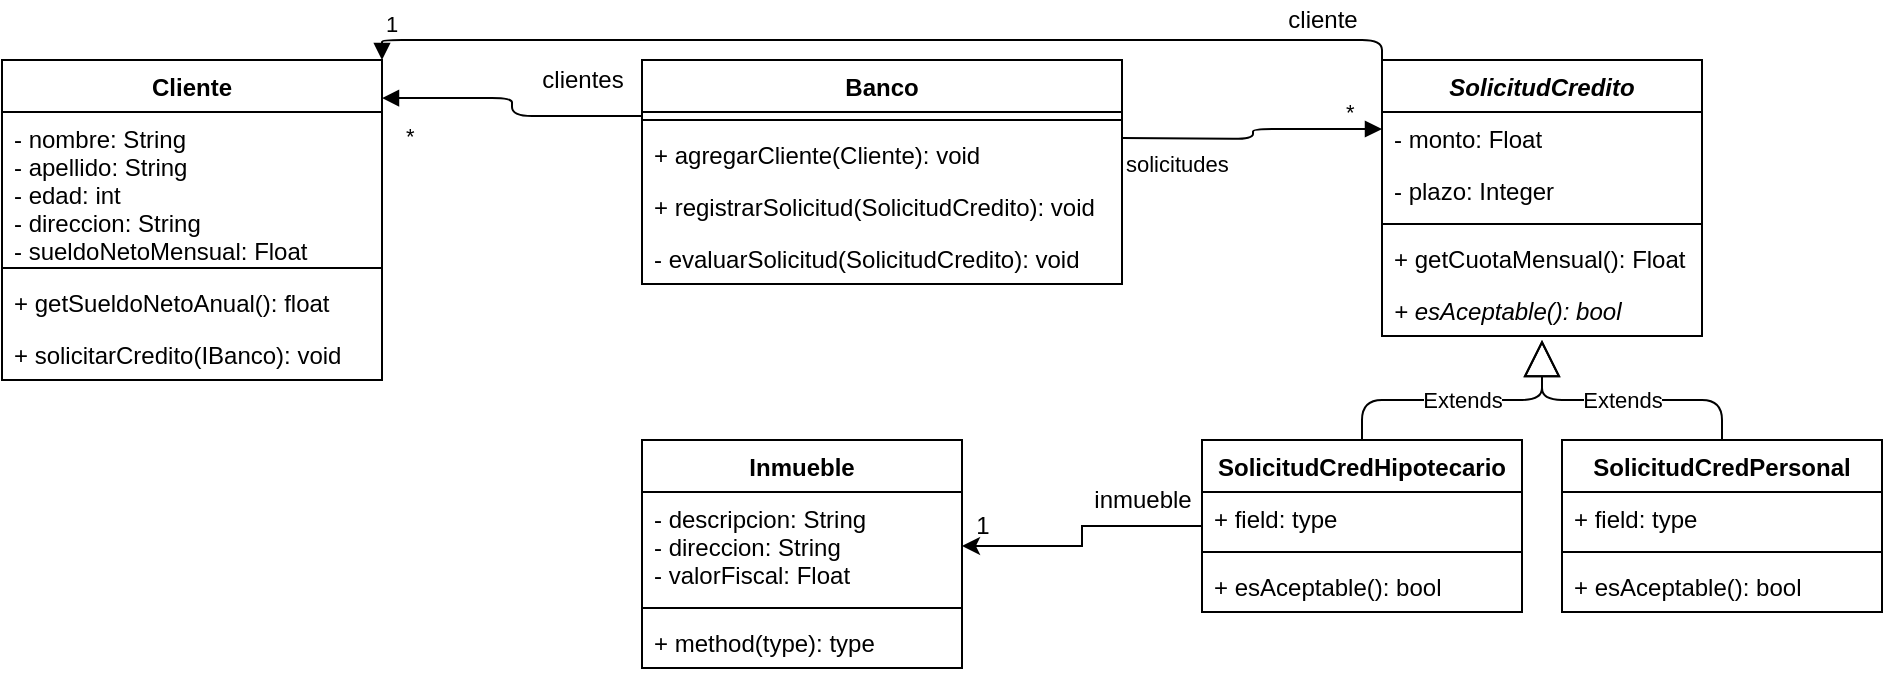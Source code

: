 <mxfile version="15.3.7" type="device"><diagram id="laRiFnYKPebHYjGavf6Z" name="Page-1"><mxGraphModel dx="1102" dy="582" grid="1" gridSize="10" guides="1" tooltips="1" connect="1" arrows="1" fold="1" page="1" pageScale="1" pageWidth="827" pageHeight="1169" math="0" shadow="0"><root><mxCell id="0"/><mxCell id="1" parent="0"/><mxCell id="9lCMgLtBFLDoEyrV56jd-1" value="Cliente" style="swimlane;fontStyle=1;align=center;verticalAlign=top;childLayout=stackLayout;horizontal=1;startSize=26;horizontalStack=0;resizeParent=1;resizeParentMax=0;resizeLast=0;collapsible=1;marginBottom=0;" vertex="1" parent="1"><mxGeometry x="30" y="30" width="190" height="160" as="geometry"/></mxCell><mxCell id="9lCMgLtBFLDoEyrV56jd-2" value="- nombre: String&#10;- apellido: String&#10;- edad: int&#10;- direccion: String&#10;- sueldoNetoMensual: Float" style="text;strokeColor=none;fillColor=none;align=left;verticalAlign=top;spacingLeft=4;spacingRight=4;overflow=hidden;rotatable=0;points=[[0,0.5],[1,0.5]];portConstraint=eastwest;" vertex="1" parent="9lCMgLtBFLDoEyrV56jd-1"><mxGeometry y="26" width="190" height="74" as="geometry"/></mxCell><mxCell id="9lCMgLtBFLDoEyrV56jd-3" value="" style="line;strokeWidth=1;fillColor=none;align=left;verticalAlign=middle;spacingTop=-1;spacingLeft=3;spacingRight=3;rotatable=0;labelPosition=right;points=[];portConstraint=eastwest;" vertex="1" parent="9lCMgLtBFLDoEyrV56jd-1"><mxGeometry y="100" width="190" height="8" as="geometry"/></mxCell><mxCell id="9lCMgLtBFLDoEyrV56jd-4" value="+ getSueldoNetoAnual(): float" style="text;strokeColor=none;fillColor=none;align=left;verticalAlign=top;spacingLeft=4;spacingRight=4;overflow=hidden;rotatable=0;points=[[0,0.5],[1,0.5]];portConstraint=eastwest;" vertex="1" parent="9lCMgLtBFLDoEyrV56jd-1"><mxGeometry y="108" width="190" height="26" as="geometry"/></mxCell><mxCell id="9lCMgLtBFLDoEyrV56jd-5" value="+ solicitarCredito(IBanco): void" style="text;strokeColor=none;fillColor=none;align=left;verticalAlign=top;spacingLeft=4;spacingRight=4;overflow=hidden;rotatable=0;points=[[0,0.5],[1,0.5]];portConstraint=eastwest;" vertex="1" parent="9lCMgLtBFLDoEyrV56jd-1"><mxGeometry y="134" width="190" height="26" as="geometry"/></mxCell><mxCell id="9lCMgLtBFLDoEyrV56jd-6" value="Banco" style="swimlane;fontStyle=1;align=center;verticalAlign=top;childLayout=stackLayout;horizontal=1;startSize=26;horizontalStack=0;resizeParent=1;resizeParentMax=0;resizeLast=0;collapsible=1;marginBottom=0;" vertex="1" parent="1"><mxGeometry x="350" y="30" width="240" height="112" as="geometry"/></mxCell><mxCell id="9lCMgLtBFLDoEyrV56jd-8" value="" style="line;strokeWidth=1;fillColor=none;align=left;verticalAlign=middle;spacingTop=-1;spacingLeft=3;spacingRight=3;rotatable=0;labelPosition=right;points=[];portConstraint=eastwest;" vertex="1" parent="9lCMgLtBFLDoEyrV56jd-6"><mxGeometry y="26" width="240" height="8" as="geometry"/></mxCell><mxCell id="9lCMgLtBFLDoEyrV56jd-9" value="+ agregarCliente(Cliente): void" style="text;strokeColor=none;fillColor=none;align=left;verticalAlign=top;spacingLeft=4;spacingRight=4;overflow=hidden;rotatable=0;points=[[0,0.5],[1,0.5]];portConstraint=eastwest;" vertex="1" parent="9lCMgLtBFLDoEyrV56jd-6"><mxGeometry y="34" width="240" height="26" as="geometry"/></mxCell><mxCell id="9lCMgLtBFLDoEyrV56jd-25" value="+ registrarSolicitud(SolicitudCredito): void" style="text;strokeColor=none;fillColor=none;align=left;verticalAlign=top;spacingLeft=4;spacingRight=4;overflow=hidden;rotatable=0;points=[[0,0.5],[1,0.5]];portConstraint=eastwest;" vertex="1" parent="9lCMgLtBFLDoEyrV56jd-6"><mxGeometry y="60" width="240" height="26" as="geometry"/></mxCell><mxCell id="9lCMgLtBFLDoEyrV56jd-26" value="- evaluarSolicitud(SolicitudCredito): void" style="text;strokeColor=none;fillColor=none;align=left;verticalAlign=top;spacingLeft=4;spacingRight=4;overflow=hidden;rotatable=0;points=[[0,0.5],[1,0.5]];portConstraint=eastwest;" vertex="1" parent="9lCMgLtBFLDoEyrV56jd-6"><mxGeometry y="86" width="240" height="26" as="geometry"/></mxCell><mxCell id="9lCMgLtBFLDoEyrV56jd-10" value="SolicitudCredito" style="swimlane;fontStyle=3;align=center;verticalAlign=top;childLayout=stackLayout;horizontal=1;startSize=26;horizontalStack=0;resizeParent=1;resizeParentMax=0;resizeLast=0;collapsible=1;marginBottom=0;" vertex="1" parent="1"><mxGeometry x="720" y="30" width="160" height="138" as="geometry"/></mxCell><mxCell id="9lCMgLtBFLDoEyrV56jd-11" value="- monto: Float" style="text;strokeColor=none;fillColor=none;align=left;verticalAlign=top;spacingLeft=4;spacingRight=4;overflow=hidden;rotatable=0;points=[[0,0.5],[1,0.5]];portConstraint=eastwest;" vertex="1" parent="9lCMgLtBFLDoEyrV56jd-10"><mxGeometry y="26" width="160" height="26" as="geometry"/></mxCell><mxCell id="9lCMgLtBFLDoEyrV56jd-32" value="- plazo: Integer" style="text;strokeColor=none;fillColor=none;align=left;verticalAlign=top;spacingLeft=4;spacingRight=4;overflow=hidden;rotatable=0;points=[[0,0.5],[1,0.5]];portConstraint=eastwest;" vertex="1" parent="9lCMgLtBFLDoEyrV56jd-10"><mxGeometry y="52" width="160" height="26" as="geometry"/></mxCell><mxCell id="9lCMgLtBFLDoEyrV56jd-12" value="" style="line;strokeWidth=1;fillColor=none;align=left;verticalAlign=middle;spacingTop=-1;spacingLeft=3;spacingRight=3;rotatable=0;labelPosition=right;points=[];portConstraint=eastwest;" vertex="1" parent="9lCMgLtBFLDoEyrV56jd-10"><mxGeometry y="78" width="160" height="8" as="geometry"/></mxCell><mxCell id="9lCMgLtBFLDoEyrV56jd-13" value="+ getCuotaMensual(): Float" style="text;strokeColor=none;fillColor=none;align=left;verticalAlign=top;spacingLeft=4;spacingRight=4;overflow=hidden;rotatable=0;points=[[0,0.5],[1,0.5]];portConstraint=eastwest;" vertex="1" parent="9lCMgLtBFLDoEyrV56jd-10"><mxGeometry y="86" width="160" height="26" as="geometry"/></mxCell><mxCell id="9lCMgLtBFLDoEyrV56jd-33" value="+ esAceptable(): bool" style="text;strokeColor=none;fillColor=none;align=left;verticalAlign=top;spacingLeft=4;spacingRight=4;overflow=hidden;rotatable=0;points=[[0,0.5],[1,0.5]];portConstraint=eastwest;fontStyle=2" vertex="1" parent="9lCMgLtBFLDoEyrV56jd-10"><mxGeometry y="112" width="160" height="26" as="geometry"/></mxCell><mxCell id="9lCMgLtBFLDoEyrV56jd-40" style="edgeStyle=orthogonalEdgeStyle;rounded=0;orthogonalLoop=1;jettySize=auto;html=1;entryX=1;entryY=0.5;entryDx=0;entryDy=0;" edge="1" parent="1" source="9lCMgLtBFLDoEyrV56jd-14" target="9lCMgLtBFLDoEyrV56jd-35"><mxGeometry relative="1" as="geometry"/></mxCell><mxCell id="9lCMgLtBFLDoEyrV56jd-14" value="SolicitudCredHipotecario" style="swimlane;fontStyle=1;align=center;verticalAlign=top;childLayout=stackLayout;horizontal=1;startSize=26;horizontalStack=0;resizeParent=1;resizeParentMax=0;resizeLast=0;collapsible=1;marginBottom=0;" vertex="1" parent="1"><mxGeometry x="630" y="220" width="160" height="86" as="geometry"/></mxCell><mxCell id="9lCMgLtBFLDoEyrV56jd-15" value="+ field: type" style="text;strokeColor=none;fillColor=none;align=left;verticalAlign=top;spacingLeft=4;spacingRight=4;overflow=hidden;rotatable=0;points=[[0,0.5],[1,0.5]];portConstraint=eastwest;" vertex="1" parent="9lCMgLtBFLDoEyrV56jd-14"><mxGeometry y="26" width="160" height="26" as="geometry"/></mxCell><mxCell id="9lCMgLtBFLDoEyrV56jd-16" value="" style="line;strokeWidth=1;fillColor=none;align=left;verticalAlign=middle;spacingTop=-1;spacingLeft=3;spacingRight=3;rotatable=0;labelPosition=right;points=[];portConstraint=eastwest;" vertex="1" parent="9lCMgLtBFLDoEyrV56jd-14"><mxGeometry y="52" width="160" height="8" as="geometry"/></mxCell><mxCell id="9lCMgLtBFLDoEyrV56jd-17" value="+ esAceptable(): bool" style="text;strokeColor=none;fillColor=none;align=left;verticalAlign=top;spacingLeft=4;spacingRight=4;overflow=hidden;rotatable=0;points=[[0,0.5],[1,0.5]];portConstraint=eastwest;" vertex="1" parent="9lCMgLtBFLDoEyrV56jd-14"><mxGeometry y="60" width="160" height="26" as="geometry"/></mxCell><mxCell id="9lCMgLtBFLDoEyrV56jd-18" value="SolicitudCredPersonal" style="swimlane;fontStyle=1;align=center;verticalAlign=top;childLayout=stackLayout;horizontal=1;startSize=26;horizontalStack=0;resizeParent=1;resizeParentMax=0;resizeLast=0;collapsible=1;marginBottom=0;" vertex="1" parent="1"><mxGeometry x="810" y="220" width="160" height="86" as="geometry"/></mxCell><mxCell id="9lCMgLtBFLDoEyrV56jd-19" value="+ field: type" style="text;strokeColor=none;fillColor=none;align=left;verticalAlign=top;spacingLeft=4;spacingRight=4;overflow=hidden;rotatable=0;points=[[0,0.5],[1,0.5]];portConstraint=eastwest;" vertex="1" parent="9lCMgLtBFLDoEyrV56jd-18"><mxGeometry y="26" width="160" height="26" as="geometry"/></mxCell><mxCell id="9lCMgLtBFLDoEyrV56jd-20" value="" style="line;strokeWidth=1;fillColor=none;align=left;verticalAlign=middle;spacingTop=-1;spacingLeft=3;spacingRight=3;rotatable=0;labelPosition=right;points=[];portConstraint=eastwest;" vertex="1" parent="9lCMgLtBFLDoEyrV56jd-18"><mxGeometry y="52" width="160" height="8" as="geometry"/></mxCell><mxCell id="9lCMgLtBFLDoEyrV56jd-43" value="+ esAceptable(): bool" style="text;strokeColor=none;fillColor=none;align=left;verticalAlign=top;spacingLeft=4;spacingRight=4;overflow=hidden;rotatable=0;points=[[0,0.5],[1,0.5]];portConstraint=eastwest;" vertex="1" parent="9lCMgLtBFLDoEyrV56jd-18"><mxGeometry y="60" width="160" height="26" as="geometry"/></mxCell><mxCell id="9lCMgLtBFLDoEyrV56jd-22" value="" style="endArrow=block;endFill=1;html=1;edgeStyle=orthogonalEdgeStyle;align=left;verticalAlign=top;entryX=1;entryY=0.119;entryDx=0;entryDy=0;entryPerimeter=0;exitX=0;exitY=0.25;exitDx=0;exitDy=0;" edge="1" parent="1" source="9lCMgLtBFLDoEyrV56jd-6" target="9lCMgLtBFLDoEyrV56jd-1"><mxGeometry x="-1" relative="1" as="geometry"><mxPoint x="330" y="300" as="sourcePoint"/><mxPoint x="490" y="300" as="targetPoint"/></mxGeometry></mxCell><mxCell id="9lCMgLtBFLDoEyrV56jd-23" value="*" style="edgeLabel;resizable=0;html=1;align=left;verticalAlign=bottom;" connectable="0" vertex="1" parent="9lCMgLtBFLDoEyrV56jd-22"><mxGeometry x="-1" relative="1" as="geometry"><mxPoint x="-120" y="18" as="offset"/></mxGeometry></mxCell><mxCell id="9lCMgLtBFLDoEyrV56jd-24" value="clientes" style="text;html=1;align=center;verticalAlign=middle;resizable=0;points=[];autosize=1;strokeColor=none;fillColor=none;" vertex="1" parent="1"><mxGeometry x="290" y="30" width="60" height="20" as="geometry"/></mxCell><mxCell id="9lCMgLtBFLDoEyrV56jd-27" value="solicitudes" style="endArrow=block;endFill=1;html=1;edgeStyle=orthogonalEdgeStyle;align=left;verticalAlign=top;entryX=0;entryY=0.25;entryDx=0;entryDy=0;exitX=1;exitY=0.5;exitDx=0;exitDy=0;" edge="1" parent="1" target="9lCMgLtBFLDoEyrV56jd-10"><mxGeometry x="-1" relative="1" as="geometry"><mxPoint x="590" y="69" as="sourcePoint"/><mxPoint x="490" y="300" as="targetPoint"/></mxGeometry></mxCell><mxCell id="9lCMgLtBFLDoEyrV56jd-28" value="*" style="edgeLabel;resizable=0;html=1;align=left;verticalAlign=bottom;" connectable="0" vertex="1" parent="9lCMgLtBFLDoEyrV56jd-27"><mxGeometry x="-1" relative="1" as="geometry"><mxPoint x="110" y="-5" as="offset"/></mxGeometry></mxCell><mxCell id="9lCMgLtBFLDoEyrV56jd-29" value="" style="endArrow=block;endFill=1;html=1;edgeStyle=orthogonalEdgeStyle;align=left;verticalAlign=top;exitX=0;exitY=0;exitDx=0;exitDy=0;entryX=1;entryY=0;entryDx=0;entryDy=0;" edge="1" parent="1" source="9lCMgLtBFLDoEyrV56jd-10" target="9lCMgLtBFLDoEyrV56jd-1"><mxGeometry x="-1" relative="1" as="geometry"><mxPoint x="330" y="300" as="sourcePoint"/><mxPoint x="490" y="300" as="targetPoint"/></mxGeometry></mxCell><mxCell id="9lCMgLtBFLDoEyrV56jd-30" value="1" style="edgeLabel;resizable=0;html=1;align=left;verticalAlign=bottom;" connectable="0" vertex="1" parent="9lCMgLtBFLDoEyrV56jd-29"><mxGeometry x="-1" relative="1" as="geometry"><mxPoint x="-500" y="-10" as="offset"/></mxGeometry></mxCell><mxCell id="9lCMgLtBFLDoEyrV56jd-31" value="cliente" style="text;html=1;align=center;verticalAlign=middle;resizable=0;points=[];autosize=1;strokeColor=none;fillColor=none;" vertex="1" parent="1"><mxGeometry x="665" width="50" height="20" as="geometry"/></mxCell><mxCell id="9lCMgLtBFLDoEyrV56jd-34" value="Inmueble" style="swimlane;fontStyle=1;align=center;verticalAlign=top;childLayout=stackLayout;horizontal=1;startSize=26;horizontalStack=0;resizeParent=1;resizeParentMax=0;resizeLast=0;collapsible=1;marginBottom=0;" vertex="1" parent="1"><mxGeometry x="350" y="220" width="160" height="114" as="geometry"/></mxCell><mxCell id="9lCMgLtBFLDoEyrV56jd-35" value="- descripcion: String&#10;- direccion: String&#10;- valorFiscal: Float" style="text;strokeColor=none;fillColor=none;align=left;verticalAlign=top;spacingLeft=4;spacingRight=4;overflow=hidden;rotatable=0;points=[[0,0.5],[1,0.5]];portConstraint=eastwest;" vertex="1" parent="9lCMgLtBFLDoEyrV56jd-34"><mxGeometry y="26" width="160" height="54" as="geometry"/></mxCell><mxCell id="9lCMgLtBFLDoEyrV56jd-36" value="" style="line;strokeWidth=1;fillColor=none;align=left;verticalAlign=middle;spacingTop=-1;spacingLeft=3;spacingRight=3;rotatable=0;labelPosition=right;points=[];portConstraint=eastwest;" vertex="1" parent="9lCMgLtBFLDoEyrV56jd-34"><mxGeometry y="80" width="160" height="8" as="geometry"/></mxCell><mxCell id="9lCMgLtBFLDoEyrV56jd-37" value="+ method(type): type" style="text;strokeColor=none;fillColor=none;align=left;verticalAlign=top;spacingLeft=4;spacingRight=4;overflow=hidden;rotatable=0;points=[[0,0.5],[1,0.5]];portConstraint=eastwest;" vertex="1" parent="9lCMgLtBFLDoEyrV56jd-34"><mxGeometry y="88" width="160" height="26" as="geometry"/></mxCell><mxCell id="9lCMgLtBFLDoEyrV56jd-41" value="inmueble" style="text;html=1;align=center;verticalAlign=middle;resizable=0;points=[];autosize=1;strokeColor=none;fillColor=none;" vertex="1" parent="1"><mxGeometry x="570" y="240" width="60" height="20" as="geometry"/></mxCell><mxCell id="9lCMgLtBFLDoEyrV56jd-42" value="1" style="text;html=1;align=center;verticalAlign=middle;resizable=0;points=[];autosize=1;strokeColor=none;fillColor=none;" vertex="1" parent="1"><mxGeometry x="510" y="253" width="20" height="20" as="geometry"/></mxCell><mxCell id="9lCMgLtBFLDoEyrV56jd-44" value="Extends" style="endArrow=block;endSize=16;endFill=0;html=1;exitX=0.5;exitY=0;exitDx=0;exitDy=0;" edge="1" parent="1" source="9lCMgLtBFLDoEyrV56jd-14"><mxGeometry width="160" relative="1" as="geometry"><mxPoint x="330" y="200" as="sourcePoint"/><mxPoint x="800" y="170" as="targetPoint"/><Array as="points"><mxPoint x="710" y="200"/><mxPoint x="800" y="200"/></Array></mxGeometry></mxCell><mxCell id="9lCMgLtBFLDoEyrV56jd-45" value="Extends" style="endArrow=block;endSize=16;endFill=0;html=1;exitX=0.5;exitY=0;exitDx=0;exitDy=0;" edge="1" parent="1" source="9lCMgLtBFLDoEyrV56jd-18"><mxGeometry width="160" relative="1" as="geometry"><mxPoint x="720" y="230" as="sourcePoint"/><mxPoint x="800" y="170" as="targetPoint"/><Array as="points"><mxPoint x="890" y="200"/><mxPoint x="800" y="200"/></Array></mxGeometry></mxCell></root></mxGraphModel></diagram></mxfile>